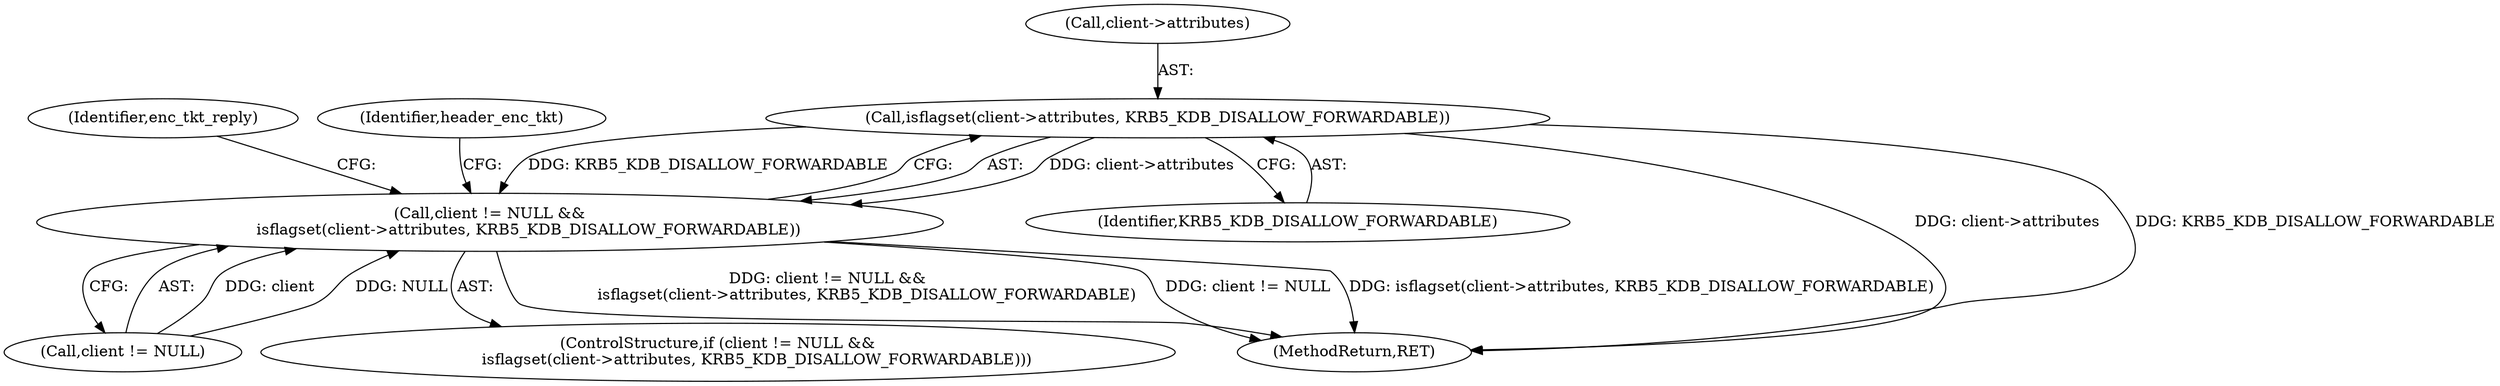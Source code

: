 digraph "0_krb5_ffb35baac6981f9e8914f8f3bffd37f284b85970_0@pointer" {
"1001088" [label="(Call,isflagset(client->attributes, KRB5_KDB_DISALLOW_FORWARDABLE))"];
"1001084" [label="(Call,client != NULL &&\n                isflagset(client->attributes, KRB5_KDB_DISALLOW_FORWARDABLE))"];
"1001084" [label="(Call,client != NULL &&\n                isflagset(client->attributes, KRB5_KDB_DISALLOW_FORWARDABLE))"];
"1001095" [label="(Identifier,enc_tkt_reply)"];
"1001092" [label="(Identifier,KRB5_KDB_DISALLOW_FORWARDABLE)"];
"1002500" [label="(MethodReturn,RET)"];
"1001085" [label="(Call,client != NULL)"];
"1001088" [label="(Call,isflagset(client->attributes, KRB5_KDB_DISALLOW_FORWARDABLE))"];
"1001089" [label="(Call,client->attributes)"];
"1001083" [label="(ControlStructure,if (client != NULL &&\n                isflagset(client->attributes, KRB5_KDB_DISALLOW_FORWARDABLE)))"];
"1001103" [label="(Identifier,header_enc_tkt)"];
"1001088" -> "1001084"  [label="AST: "];
"1001088" -> "1001092"  [label="CFG: "];
"1001089" -> "1001088"  [label="AST: "];
"1001092" -> "1001088"  [label="AST: "];
"1001084" -> "1001088"  [label="CFG: "];
"1001088" -> "1002500"  [label="DDG: client->attributes"];
"1001088" -> "1002500"  [label="DDG: KRB5_KDB_DISALLOW_FORWARDABLE"];
"1001088" -> "1001084"  [label="DDG: client->attributes"];
"1001088" -> "1001084"  [label="DDG: KRB5_KDB_DISALLOW_FORWARDABLE"];
"1001084" -> "1001083"  [label="AST: "];
"1001084" -> "1001085"  [label="CFG: "];
"1001085" -> "1001084"  [label="AST: "];
"1001095" -> "1001084"  [label="CFG: "];
"1001103" -> "1001084"  [label="CFG: "];
"1001084" -> "1002500"  [label="DDG: client != NULL"];
"1001084" -> "1002500"  [label="DDG: isflagset(client->attributes, KRB5_KDB_DISALLOW_FORWARDABLE)"];
"1001084" -> "1002500"  [label="DDG: client != NULL &&\n                isflagset(client->attributes, KRB5_KDB_DISALLOW_FORWARDABLE)"];
"1001085" -> "1001084"  [label="DDG: client"];
"1001085" -> "1001084"  [label="DDG: NULL"];
}
